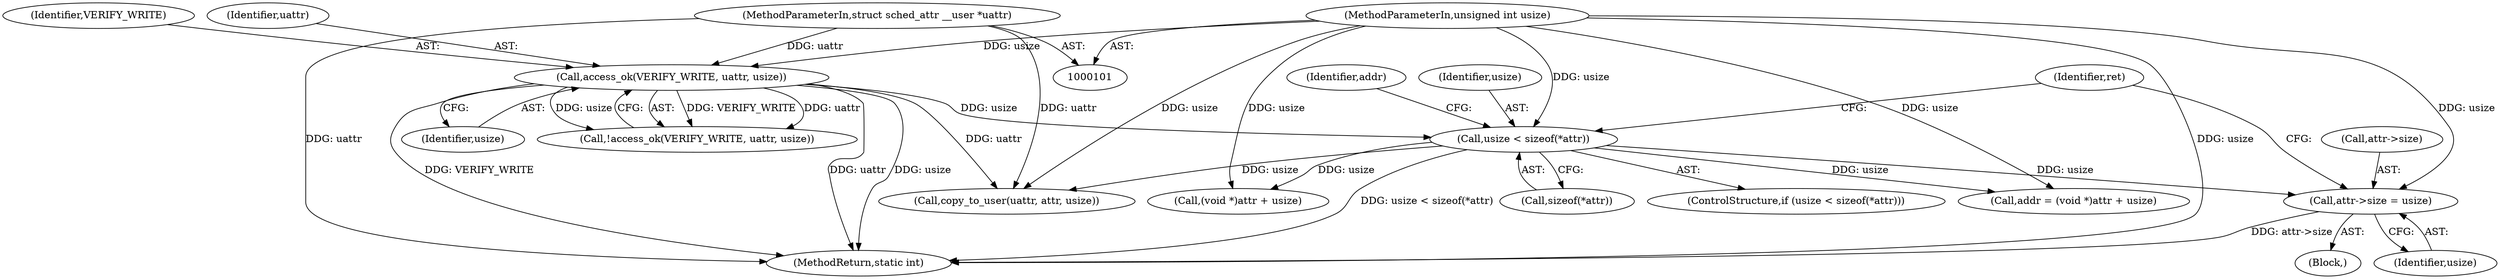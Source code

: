 digraph "0_linux_4efbc454ba68def5ef285b26ebfcfdb605b52755@pointer" {
"1000152" [label="(Call,attr->size = usize)"];
"1000104" [label="(MethodParameterIn,unsigned int usize)"];
"1000117" [label="(Call,usize < sizeof(*attr))"];
"1000109" [label="(Call,access_ok(VERIFY_WRITE, uattr, usize))"];
"1000102" [label="(MethodParameterIn,struct sched_attr __user *uattr)"];
"1000112" [label="(Identifier,usize)"];
"1000110" [label="(Identifier,VERIFY_WRITE)"];
"1000117" [label="(Call,usize < sizeof(*attr))"];
"1000119" [label="(Call,sizeof(*attr))"];
"1000109" [label="(Call,access_ok(VERIFY_WRITE, uattr, usize))"];
"1000122" [label="(Block,)"];
"1000108" [label="(Call,!access_ok(VERIFY_WRITE, uattr, usize))"];
"1000152" [label="(Call,attr->size = usize)"];
"1000159" [label="(Call,copy_to_user(uattr, attr, usize))"];
"1000125" [label="(Call,addr = (void *)attr + usize)"];
"1000177" [label="(MethodReturn,static int)"];
"1000104" [label="(MethodParameterIn,unsigned int usize)"];
"1000153" [label="(Call,attr->size)"];
"1000116" [label="(ControlStructure,if (usize < sizeof(*attr)))"];
"1000127" [label="(Call,(void *)attr + usize)"];
"1000118" [label="(Identifier,usize)"];
"1000156" [label="(Identifier,usize)"];
"1000158" [label="(Identifier,ret)"];
"1000126" [label="(Identifier,addr)"];
"1000102" [label="(MethodParameterIn,struct sched_attr __user *uattr)"];
"1000111" [label="(Identifier,uattr)"];
"1000152" -> "1000122"  [label="AST: "];
"1000152" -> "1000156"  [label="CFG: "];
"1000153" -> "1000152"  [label="AST: "];
"1000156" -> "1000152"  [label="AST: "];
"1000158" -> "1000152"  [label="CFG: "];
"1000152" -> "1000177"  [label="DDG: attr->size"];
"1000104" -> "1000152"  [label="DDG: usize"];
"1000117" -> "1000152"  [label="DDG: usize"];
"1000104" -> "1000101"  [label="AST: "];
"1000104" -> "1000177"  [label="DDG: usize"];
"1000104" -> "1000109"  [label="DDG: usize"];
"1000104" -> "1000117"  [label="DDG: usize"];
"1000104" -> "1000125"  [label="DDG: usize"];
"1000104" -> "1000127"  [label="DDG: usize"];
"1000104" -> "1000159"  [label="DDG: usize"];
"1000117" -> "1000116"  [label="AST: "];
"1000117" -> "1000119"  [label="CFG: "];
"1000118" -> "1000117"  [label="AST: "];
"1000119" -> "1000117"  [label="AST: "];
"1000126" -> "1000117"  [label="CFG: "];
"1000158" -> "1000117"  [label="CFG: "];
"1000117" -> "1000177"  [label="DDG: usize < sizeof(*attr)"];
"1000109" -> "1000117"  [label="DDG: usize"];
"1000117" -> "1000125"  [label="DDG: usize"];
"1000117" -> "1000127"  [label="DDG: usize"];
"1000117" -> "1000159"  [label="DDG: usize"];
"1000109" -> "1000108"  [label="AST: "];
"1000109" -> "1000112"  [label="CFG: "];
"1000110" -> "1000109"  [label="AST: "];
"1000111" -> "1000109"  [label="AST: "];
"1000112" -> "1000109"  [label="AST: "];
"1000108" -> "1000109"  [label="CFG: "];
"1000109" -> "1000177"  [label="DDG: usize"];
"1000109" -> "1000177"  [label="DDG: VERIFY_WRITE"];
"1000109" -> "1000177"  [label="DDG: uattr"];
"1000109" -> "1000108"  [label="DDG: VERIFY_WRITE"];
"1000109" -> "1000108"  [label="DDG: uattr"];
"1000109" -> "1000108"  [label="DDG: usize"];
"1000102" -> "1000109"  [label="DDG: uattr"];
"1000109" -> "1000159"  [label="DDG: uattr"];
"1000102" -> "1000101"  [label="AST: "];
"1000102" -> "1000177"  [label="DDG: uattr"];
"1000102" -> "1000159"  [label="DDG: uattr"];
}
